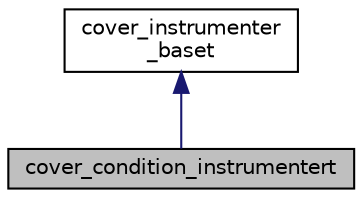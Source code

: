 digraph "cover_condition_instrumentert"
{
 // LATEX_PDF_SIZE
  bgcolor="transparent";
  edge [fontname="Helvetica",fontsize="10",labelfontname="Helvetica",labelfontsize="10"];
  node [fontname="Helvetica",fontsize="10",shape=record];
  Node1 [label="cover_condition_instrumentert",height=0.2,width=0.4,color="black", fillcolor="grey75", style="filled", fontcolor="black",tooltip="Condition coverage instrumenter."];
  Node2 -> Node1 [dir="back",color="midnightblue",fontsize="10",style="solid",fontname="Helvetica"];
  Node2 [label="cover_instrumenter\l_baset",height=0.2,width=0.4,color="black",URL="$classcover__instrumenter__baset.html",tooltip="Base class for goto program coverage instrumenters."];
}
